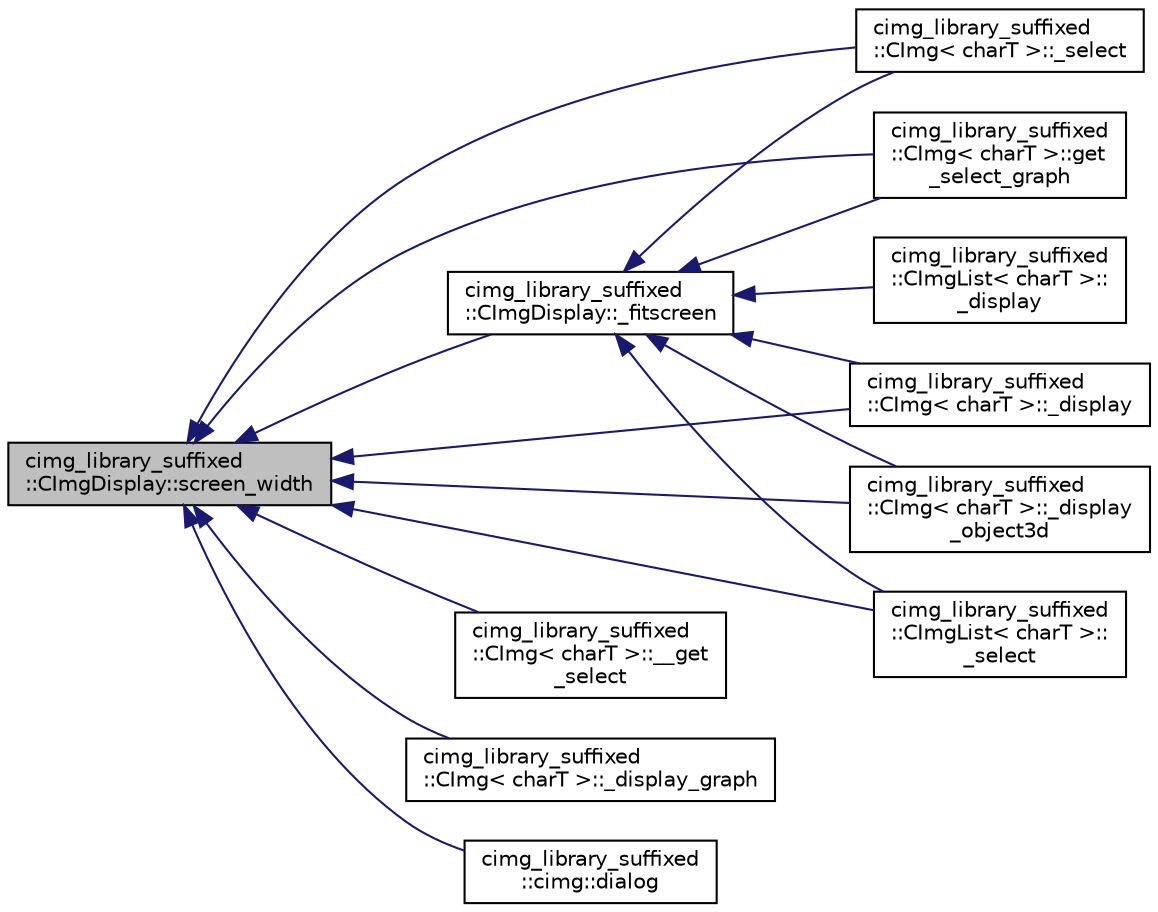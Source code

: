 digraph "cimg_library_suffixed::CImgDisplay::screen_width"
{
  edge [fontname="Helvetica",fontsize="10",labelfontname="Helvetica",labelfontsize="10"];
  node [fontname="Helvetica",fontsize="10",shape=record];
  rankdir="LR";
  Node426 [label="cimg_library_suffixed\l::CImgDisplay::screen_width",height=0.2,width=0.4,color="black", fillcolor="grey75", style="filled", fontcolor="black"];
  Node426 -> Node427 [dir="back",color="midnightblue",fontsize="10",style="solid",fontname="Helvetica"];
  Node427 [label="cimg_library_suffixed\l::CImgDisplay::_fitscreen",height=0.2,width=0.4,color="black", fillcolor="white", style="filled",URL="$structcimg__library__suffixed_1_1_c_img_display.html#a7fef297dd2ab82550718fcb7751c66bc"];
  Node427 -> Node428 [dir="back",color="midnightblue",fontsize="10",style="solid",fontname="Helvetica"];
  Node428 [label="cimg_library_suffixed\l::CImg\< charT \>::_select",height=0.2,width=0.4,color="black", fillcolor="white", style="filled",URL="$structcimg__library__suffixed_1_1_c_img.html#ad9b7141242d0b6e861a8014112ddb5b5"];
  Node427 -> Node429 [dir="back",color="midnightblue",fontsize="10",style="solid",fontname="Helvetica"];
  Node429 [label="cimg_library_suffixed\l::CImg\< charT \>::get\l_select_graph",height=0.2,width=0.4,color="black", fillcolor="white", style="filled",URL="$structcimg__library__suffixed_1_1_c_img.html#a689f47424dc7c548ebfe53e431409199",tooltip="Select sub-graph in a graph. "];
  Node427 -> Node430 [dir="back",color="midnightblue",fontsize="10",style="solid",fontname="Helvetica"];
  Node430 [label="cimg_library_suffixed\l::CImg\< charT \>::_display",height=0.2,width=0.4,color="black", fillcolor="white", style="filled",URL="$structcimg__library__suffixed_1_1_c_img.html#adf9d80c60e82b079056c31cb0fe61faf"];
  Node427 -> Node431 [dir="back",color="midnightblue",fontsize="10",style="solid",fontname="Helvetica"];
  Node431 [label="cimg_library_suffixed\l::CImg\< charT \>::_display\l_object3d",height=0.2,width=0.4,color="black", fillcolor="white", style="filled",URL="$structcimg__library__suffixed_1_1_c_img.html#a8b40db5a9818c3f961a90840b271de6c"];
  Node427 -> Node432 [dir="back",color="midnightblue",fontsize="10",style="solid",fontname="Helvetica"];
  Node432 [label="cimg_library_suffixed\l::CImgList\< charT \>::\l_select",height=0.2,width=0.4,color="black", fillcolor="white", style="filled",URL="$structcimg__library__suffixed_1_1_c_img_list.html#af8a6b01f20b2d459e5abe6b99836ea9a"];
  Node427 -> Node433 [dir="back",color="midnightblue",fontsize="10",style="solid",fontname="Helvetica"];
  Node433 [label="cimg_library_suffixed\l::CImgList\< charT \>::\l_display",height=0.2,width=0.4,color="black", fillcolor="white", style="filled",URL="$structcimg__library__suffixed_1_1_c_img_list.html#af514efa37d021bd02a95186531139a38"];
  Node426 -> Node428 [dir="back",color="midnightblue",fontsize="10",style="solid",fontname="Helvetica"];
  Node426 -> Node434 [dir="back",color="midnightblue",fontsize="10",style="solid",fontname="Helvetica"];
  Node434 [label="cimg_library_suffixed\l::CImg\< charT \>::__get\l_select",height=0.2,width=0.4,color="black", fillcolor="white", style="filled",URL="$structcimg__library__suffixed_1_1_c_img.html#aaa07158749f6daf52edcfb4a3b86c4ef"];
  Node426 -> Node429 [dir="back",color="midnightblue",fontsize="10",style="solid",fontname="Helvetica"];
  Node426 -> Node430 [dir="back",color="midnightblue",fontsize="10",style="solid",fontname="Helvetica"];
  Node426 -> Node431 [dir="back",color="midnightblue",fontsize="10",style="solid",fontname="Helvetica"];
  Node426 -> Node435 [dir="back",color="midnightblue",fontsize="10",style="solid",fontname="Helvetica"];
  Node435 [label="cimg_library_suffixed\l::CImg\< charT \>::_display_graph",height=0.2,width=0.4,color="black", fillcolor="white", style="filled",URL="$structcimg__library__suffixed_1_1_c_img.html#a39224c81542abc157318e64a6df11fdf"];
  Node426 -> Node432 [dir="back",color="midnightblue",fontsize="10",style="solid",fontname="Helvetica"];
  Node426 -> Node436 [dir="back",color="midnightblue",fontsize="10",style="solid",fontname="Helvetica"];
  Node436 [label="cimg_library_suffixed\l::cimg::dialog",height=0.2,width=0.4,color="black", fillcolor="white", style="filled",URL="$namespacecimg__library__suffixed_1_1cimg.html#a11aed0e6b30d75bf50946ee78d1aed94",tooltip="Display a simple dialog box, and wait for the user&#39;s response. "];
}
